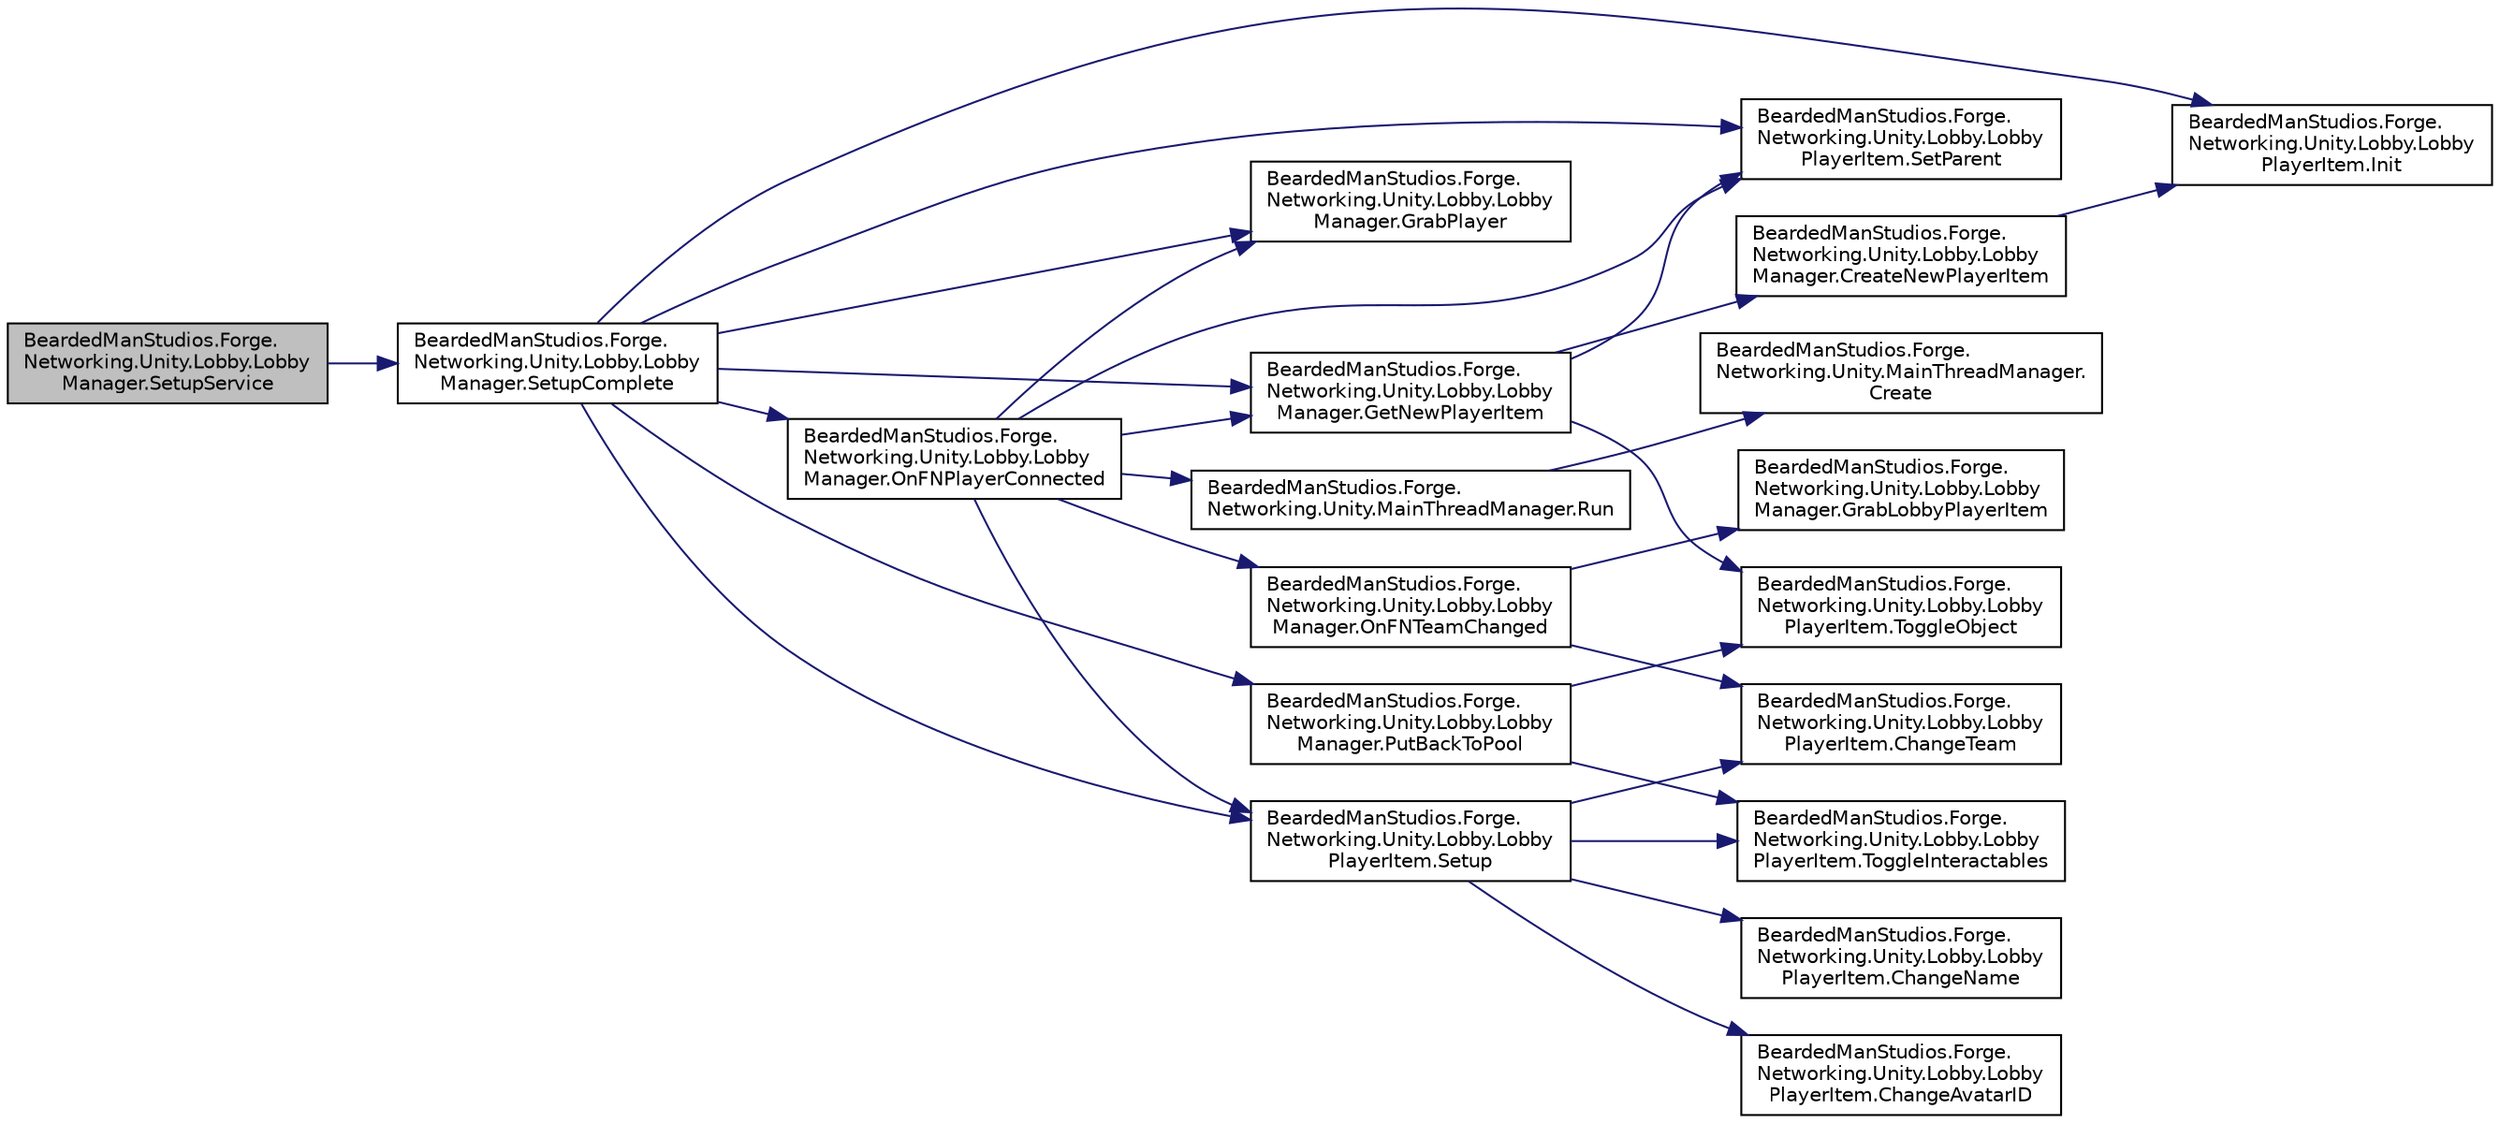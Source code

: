 digraph "BeardedManStudios.Forge.Networking.Unity.Lobby.LobbyManager.SetupService"
{
 // LATEX_PDF_SIZE
  edge [fontname="Helvetica",fontsize="10",labelfontname="Helvetica",labelfontsize="10"];
  node [fontname="Helvetica",fontsize="10",shape=record];
  rankdir="LR";
  Node145 [label="BeardedManStudios.Forge.\lNetworking.Unity.Lobby.Lobby\lManager.SetupService",height=0.2,width=0.4,color="black", fillcolor="grey75", style="filled", fontcolor="black",tooltip=" "];
  Node145 -> Node146 [color="midnightblue",fontsize="10",style="solid",fontname="Helvetica"];
  Node146 [label="BeardedManStudios.Forge.\lNetworking.Unity.Lobby.Lobby\lManager.SetupComplete",height=0.2,width=0.4,color="black", fillcolor="white", style="filled",URL="$class_bearded_man_studios_1_1_forge_1_1_networking_1_1_unity_1_1_lobby_1_1_lobby_manager.html#aab9af8b3e871f5f5b716f0db71b3df5a",tooltip=" "];
  Node146 -> Node147 [color="midnightblue",fontsize="10",style="solid",fontname="Helvetica"];
  Node147 [label="BeardedManStudios.Forge.\lNetworking.Unity.Lobby.Lobby\lManager.GetNewPlayerItem",height=0.2,width=0.4,color="black", fillcolor="white", style="filled",URL="$class_bearded_man_studios_1_1_forge_1_1_networking_1_1_unity_1_1_lobby_1_1_lobby_manager.html#a2e757989e35aa5db2fa699433b71bb50",tooltip=" "];
  Node147 -> Node148 [color="midnightblue",fontsize="10",style="solid",fontname="Helvetica"];
  Node148 [label="BeardedManStudios.Forge.\lNetworking.Unity.Lobby.Lobby\lManager.CreateNewPlayerItem",height=0.2,width=0.4,color="black", fillcolor="white", style="filled",URL="$class_bearded_man_studios_1_1_forge_1_1_networking_1_1_unity_1_1_lobby_1_1_lobby_manager.html#a82ac65d0caa90dfbb79b94b9117fa714",tooltip=" "];
  Node148 -> Node149 [color="midnightblue",fontsize="10",style="solid",fontname="Helvetica"];
  Node149 [label="BeardedManStudios.Forge.\lNetworking.Unity.Lobby.Lobby\lPlayerItem.Init",height=0.2,width=0.4,color="black", fillcolor="white", style="filled",URL="$class_bearded_man_studios_1_1_forge_1_1_networking_1_1_unity_1_1_lobby_1_1_lobby_player_item.html#a16880947aec4efd06cf18c1b64d61cc1",tooltip=" "];
  Node147 -> Node150 [color="midnightblue",fontsize="10",style="solid",fontname="Helvetica"];
  Node150 [label="BeardedManStudios.Forge.\lNetworking.Unity.Lobby.Lobby\lPlayerItem.ToggleObject",height=0.2,width=0.4,color="black", fillcolor="white", style="filled",URL="$class_bearded_man_studios_1_1_forge_1_1_networking_1_1_unity_1_1_lobby_1_1_lobby_player_item.html#ad3062cd289f1ad71d6b874be7d4156d7",tooltip=" "];
  Node147 -> Node151 [color="midnightblue",fontsize="10",style="solid",fontname="Helvetica"];
  Node151 [label="BeardedManStudios.Forge.\lNetworking.Unity.Lobby.Lobby\lPlayerItem.SetParent",height=0.2,width=0.4,color="black", fillcolor="white", style="filled",URL="$class_bearded_man_studios_1_1_forge_1_1_networking_1_1_unity_1_1_lobby_1_1_lobby_player_item.html#a5830a5bdfcc09044abeb32d9f402fd73",tooltip=" "];
  Node146 -> Node151 [color="midnightblue",fontsize="10",style="solid",fontname="Helvetica"];
  Node146 -> Node152 [color="midnightblue",fontsize="10",style="solid",fontname="Helvetica"];
  Node152 [label="BeardedManStudios.Forge.\lNetworking.Unity.Lobby.Lobby\lManager.PutBackToPool",height=0.2,width=0.4,color="black", fillcolor="white", style="filled",URL="$class_bearded_man_studios_1_1_forge_1_1_networking_1_1_unity_1_1_lobby_1_1_lobby_manager.html#a03e0d181d1bdbc45749580549eb3d051",tooltip=" "];
  Node152 -> Node153 [color="midnightblue",fontsize="10",style="solid",fontname="Helvetica"];
  Node153 [label="BeardedManStudios.Forge.\lNetworking.Unity.Lobby.Lobby\lPlayerItem.ToggleInteractables",height=0.2,width=0.4,color="black", fillcolor="white", style="filled",URL="$class_bearded_man_studios_1_1_forge_1_1_networking_1_1_unity_1_1_lobby_1_1_lobby_player_item.html#a430ff8864852dd67ce208604f8cbcf11",tooltip=" "];
  Node152 -> Node150 [color="midnightblue",fontsize="10",style="solid",fontname="Helvetica"];
  Node146 -> Node154 [color="midnightblue",fontsize="10",style="solid",fontname="Helvetica"];
  Node154 [label="BeardedManStudios.Forge.\lNetworking.Unity.Lobby.Lobby\lManager.GrabPlayer",height=0.2,width=0.4,color="black", fillcolor="white", style="filled",URL="$class_bearded_man_studios_1_1_forge_1_1_networking_1_1_unity_1_1_lobby_1_1_lobby_manager.html#a1e92208289f18b60fa2103fec63e579d",tooltip=" "];
  Node146 -> Node149 [color="midnightblue",fontsize="10",style="solid",fontname="Helvetica"];
  Node146 -> Node155 [color="midnightblue",fontsize="10",style="solid",fontname="Helvetica"];
  Node155 [label="BeardedManStudios.Forge.\lNetworking.Unity.Lobby.Lobby\lPlayerItem.Setup",height=0.2,width=0.4,color="black", fillcolor="white", style="filled",URL="$class_bearded_man_studios_1_1_forge_1_1_networking_1_1_unity_1_1_lobby_1_1_lobby_player_item.html#a8cf1332cf3923871a66412f9dbd09e12",tooltip=" "];
  Node155 -> Node153 [color="midnightblue",fontsize="10",style="solid",fontname="Helvetica"];
  Node155 -> Node156 [color="midnightblue",fontsize="10",style="solid",fontname="Helvetica"];
  Node156 [label="BeardedManStudios.Forge.\lNetworking.Unity.Lobby.Lobby\lPlayerItem.ChangeAvatarID",height=0.2,width=0.4,color="black", fillcolor="white", style="filled",URL="$class_bearded_man_studios_1_1_forge_1_1_networking_1_1_unity_1_1_lobby_1_1_lobby_player_item.html#a9d5a8d95b1cf70f6e7f8ed87fa9e1b28",tooltip=" "];
  Node155 -> Node157 [color="midnightblue",fontsize="10",style="solid",fontname="Helvetica"];
  Node157 [label="BeardedManStudios.Forge.\lNetworking.Unity.Lobby.Lobby\lPlayerItem.ChangeName",height=0.2,width=0.4,color="black", fillcolor="white", style="filled",URL="$class_bearded_man_studios_1_1_forge_1_1_networking_1_1_unity_1_1_lobby_1_1_lobby_player_item.html#aec157ab3177d70ca12eded527d7e4200",tooltip=" "];
  Node155 -> Node158 [color="midnightblue",fontsize="10",style="solid",fontname="Helvetica"];
  Node158 [label="BeardedManStudios.Forge.\lNetworking.Unity.Lobby.Lobby\lPlayerItem.ChangeTeam",height=0.2,width=0.4,color="black", fillcolor="white", style="filled",URL="$class_bearded_man_studios_1_1_forge_1_1_networking_1_1_unity_1_1_lobby_1_1_lobby_player_item.html#a794773569a51e5e80578cd79f498b96d",tooltip=" "];
  Node146 -> Node159 [color="midnightblue",fontsize="10",style="solid",fontname="Helvetica"];
  Node159 [label="BeardedManStudios.Forge.\lNetworking.Unity.Lobby.Lobby\lManager.OnFNPlayerConnected",height=0.2,width=0.4,color="black", fillcolor="white", style="filled",URL="$class_bearded_man_studios_1_1_forge_1_1_networking_1_1_unity_1_1_lobby_1_1_lobby_manager.html#a4bb866bab1492219ebd0c594be1170cf",tooltip=" "];
  Node159 -> Node154 [color="midnightblue",fontsize="10",style="solid",fontname="Helvetica"];
  Node159 -> Node160 [color="midnightblue",fontsize="10",style="solid",fontname="Helvetica"];
  Node160 [label="BeardedManStudios.Forge.\lNetworking.Unity.Lobby.Lobby\lManager.OnFNTeamChanged",height=0.2,width=0.4,color="black", fillcolor="white", style="filled",URL="$class_bearded_man_studios_1_1_forge_1_1_networking_1_1_unity_1_1_lobby_1_1_lobby_manager.html#a9b78b3b8747172795ed64ff2b70b96a2",tooltip=" "];
  Node160 -> Node158 [color="midnightblue",fontsize="10",style="solid",fontname="Helvetica"];
  Node160 -> Node161 [color="midnightblue",fontsize="10",style="solid",fontname="Helvetica"];
  Node161 [label="BeardedManStudios.Forge.\lNetworking.Unity.Lobby.Lobby\lManager.GrabLobbyPlayerItem",height=0.2,width=0.4,color="black", fillcolor="white", style="filled",URL="$class_bearded_man_studios_1_1_forge_1_1_networking_1_1_unity_1_1_lobby_1_1_lobby_manager.html#a2926f9c419dc243610b8e1c097226ce1",tooltip=" "];
  Node159 -> Node162 [color="midnightblue",fontsize="10",style="solid",fontname="Helvetica"];
  Node162 [label="BeardedManStudios.Forge.\lNetworking.Unity.MainThreadManager.Run",height=0.2,width=0.4,color="black", fillcolor="white", style="filled",URL="$class_bearded_man_studios_1_1_forge_1_1_networking_1_1_unity_1_1_main_thread_manager.html#a7af2419cbe4e68c03830072a2fb535b8",tooltip="Add a function to the list of functions to call on the main thread via the Update function"];
  Node162 -> Node163 [color="midnightblue",fontsize="10",style="solid",fontname="Helvetica"];
  Node163 [label="BeardedManStudios.Forge.\lNetworking.Unity.MainThreadManager.\lCreate",height=0.2,width=0.4,color="black", fillcolor="white", style="filled",URL="$class_bearded_man_studios_1_1_forge_1_1_networking_1_1_unity_1_1_main_thread_manager.html#a1c20676eb649b3ce5d53a15f1d57c7e4",tooltip="This will create a main thread manager if one is not already created"];
  Node159 -> Node147 [color="midnightblue",fontsize="10",style="solid",fontname="Helvetica"];
  Node159 -> Node155 [color="midnightblue",fontsize="10",style="solid",fontname="Helvetica"];
  Node159 -> Node151 [color="midnightblue",fontsize="10",style="solid",fontname="Helvetica"];
}

